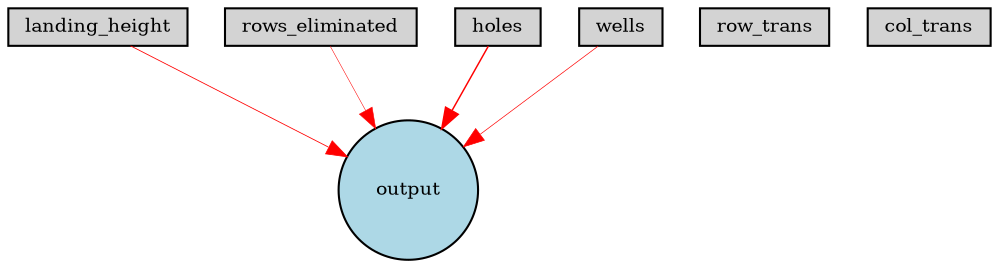 digraph {
	node [fontsize=9 height=0.2 shape=circle width=0.2]
	landing_height [fillcolor=lightgray shape=box style=filled]
	rows_eliminated [fillcolor=lightgray shape=box style=filled]
	row_trans [fillcolor=lightgray shape=box style=filled]
	col_trans [fillcolor=lightgray shape=box style=filled]
	holes [fillcolor=lightgray shape=box style=filled]
	wells [fillcolor=lightgray shape=box style=filled]
	output [fillcolor=lightblue style=filled]
	landing_height -> output [color=red penwidth=0.3906874993386562 style=solid]
	holes -> output [color=red penwidth=0.7026316344533885 style=solid]
	wells -> output [color=red penwidth=0.3285750716475916 style=solid]
	rows_eliminated -> output [color=red penwidth=0.2536838662631607 style=solid]
}
